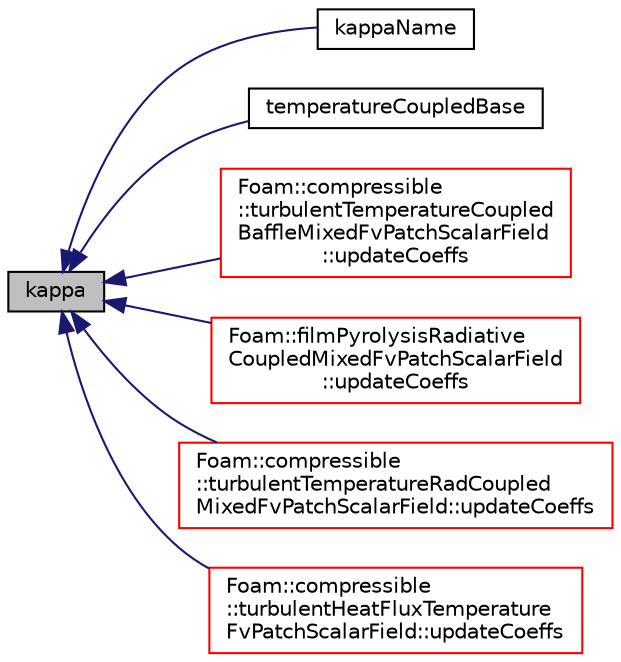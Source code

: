 digraph "kappa"
{
  bgcolor="transparent";
  edge [fontname="Helvetica",fontsize="10",labelfontname="Helvetica",labelfontsize="10"];
  node [fontname="Helvetica",fontsize="10",shape=record];
  rankdir="LR";
  Node560 [label="kappa",height=0.2,width=0.4,color="black", fillcolor="grey75", style="filled", fontcolor="black"];
  Node560 -> Node561 [dir="back",color="midnightblue",fontsize="10",style="solid",fontname="Helvetica"];
  Node561 [label="kappaName",height=0.2,width=0.4,color="black",URL="$a32005.html#aa64743405dc184987e27085c81aee402",tooltip="Name of thermal conductivity field. "];
  Node560 -> Node562 [dir="back",color="midnightblue",fontsize="10",style="solid",fontname="Helvetica"];
  Node562 [label="temperatureCoupledBase",height=0.2,width=0.4,color="black",URL="$a32005.html#a02b52db32323c8e20844feec17e9854d",tooltip="Construct from patch and temperatureCoupledBase. "];
  Node560 -> Node563 [dir="back",color="midnightblue",fontsize="10",style="solid",fontname="Helvetica"];
  Node563 [label="Foam::compressible\l::turbulentTemperatureCoupled\lBaffleMixedFvPatchScalarField\l::updateCoeffs",height=0.2,width=0.4,color="red",URL="$a32021.html#a7e24eafac629d3733181cd942d4c902f",tooltip="Update the coefficients associated with the patch field. "];
  Node560 -> Node565 [dir="back",color="midnightblue",fontsize="10",style="solid",fontname="Helvetica"];
  Node565 [label="Foam::filmPyrolysisRadiative\lCoupledMixedFvPatchScalarField\l::updateCoeffs",height=0.2,width=0.4,color="red",URL="$a30057.html#a7e24eafac629d3733181cd942d4c902f",tooltip="Update the coefficients associated with the patch field. "];
  Node560 -> Node567 [dir="back",color="midnightblue",fontsize="10",style="solid",fontname="Helvetica"];
  Node567 [label="Foam::compressible\l::turbulentTemperatureRadCoupled\lMixedFvPatchScalarField::updateCoeffs",height=0.2,width=0.4,color="red",URL="$a32025.html#a7e24eafac629d3733181cd942d4c902f",tooltip="Update the coefficients associated with the patch field. "];
  Node560 -> Node571 [dir="back",color="midnightblue",fontsize="10",style="solid",fontname="Helvetica"];
  Node571 [label="Foam::compressible\l::turbulentHeatFluxTemperature\lFvPatchScalarField::updateCoeffs",height=0.2,width=0.4,color="red",URL="$a32017.html#a7e24eafac629d3733181cd942d4c902f",tooltip="Update the coefficients associated with the patch field. "];
}
